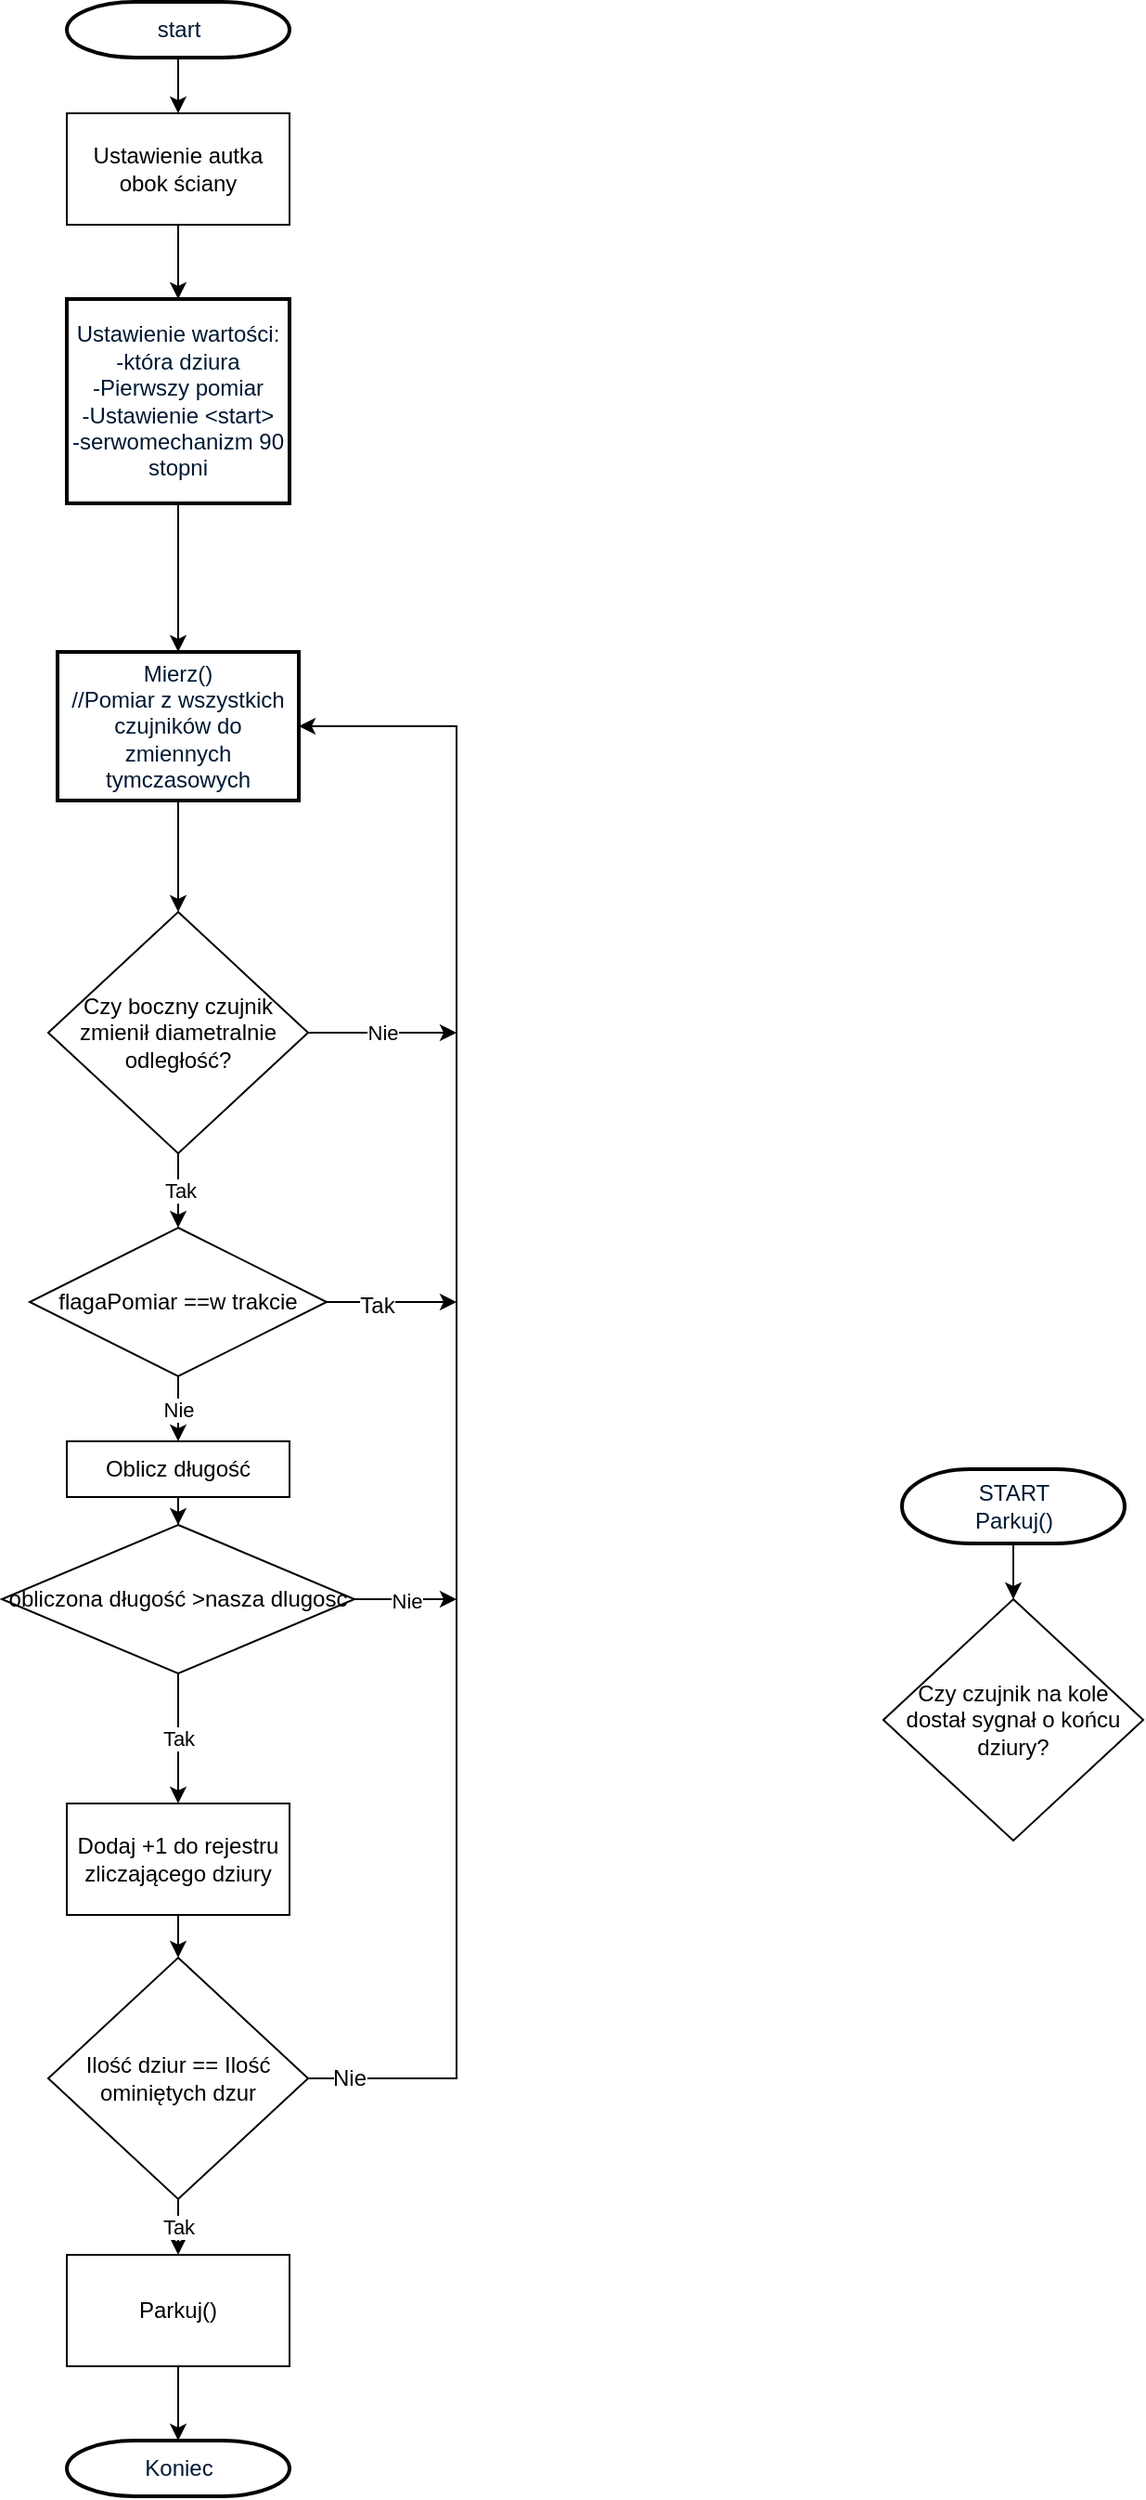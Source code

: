 <mxfile version="10.5.2" type="github"><diagram id="6a731a19-8d31-9384-78a2-239565b7b9f0" name="Page-1"><mxGraphModel dx="1154" dy="773" grid="1" gridSize="10" guides="1" tooltips="1" connect="1" arrows="1" fold="1" page="1" pageScale="1" pageWidth="1169" pageHeight="827" background="#ffffff" math="0" shadow="0"><root><mxCell id="0"/><mxCell id="1" parent="0"/><mxCell id="dl_xbwCIPaDJVR_apCqQ-15" value="" style="edgeStyle=orthogonalEdgeStyle;rounded=0;orthogonalLoop=1;jettySize=auto;html=1;" edge="1" parent="1" source="2" target="dl_xbwCIPaDJVR_apCqQ-13"><mxGeometry relative="1" as="geometry"/></mxCell><mxCell id="2" value="start" style="shape=mxgraph.flowchart.terminator;fillColor=#FFFFFF;strokeColor=#000000;strokeWidth=2;gradientColor=none;gradientDirection=north;fontColor=#001933;fontStyle=0;html=1;" parent="1" vertex="1"><mxGeometry x="260" y="60" width="120" height="30" as="geometry"/></mxCell><mxCell id="PQSF81R5UtBNz5-5ck5H-67" value="" style="edgeStyle=orthogonalEdgeStyle;rounded=0;orthogonalLoop=1;jettySize=auto;html=1;fontColor=#001933;" parent="1" source="PQSF81R5UtBNz5-5ck5H-64" target="PQSF81R5UtBNz5-5ck5H-66" edge="1"><mxGeometry relative="1" as="geometry"/></mxCell><mxCell id="PQSF81R5UtBNz5-5ck5H-64" value="&lt;div&gt;Ustawienie wartości:&lt;/div&gt;&lt;div&gt;-która dziura&lt;/div&gt;&lt;div&gt;-Pierwszy pomiar&lt;/div&gt;&lt;div&gt;-Ustawienie &amp;lt;start&amp;gt;&lt;/div&gt;&lt;div&gt;-serwomechanizm 90 stopni&lt;br&gt;&lt;/div&gt;" style="rounded=0;whiteSpace=wrap;html=1;strokeWidth=2;fillColor=#FFFFFF;fontColor=#001933;" parent="1" vertex="1"><mxGeometry x="260" y="220" width="120" height="110" as="geometry"/></mxCell><mxCell id="PQSF81R5UtBNz5-5ck5H-71" value="" style="edgeStyle=orthogonalEdgeStyle;rounded=0;orthogonalLoop=1;jettySize=auto;html=1;fontColor=#001933;entryX=0.5;entryY=0;entryDx=0;entryDy=0;" parent="1" source="PQSF81R5UtBNz5-5ck5H-66" target="dl_xbwCIPaDJVR_apCqQ-7" edge="1"><mxGeometry relative="1" as="geometry"><mxPoint x="320" y="530" as="targetPoint"/></mxGeometry></mxCell><mxCell id="PQSF81R5UtBNz5-5ck5H-66" value="Mierz() &lt;br&gt;//Pomiar z wszystkich czujników do zmiennych tymczasowych" style="rounded=0;whiteSpace=wrap;html=1;strokeWidth=2;fillColor=#FFFFFF;fontColor=#001933;" parent="1" vertex="1"><mxGeometry x="255" y="410" width="130" height="80" as="geometry"/></mxCell><mxCell id="dl_xbwCIPaDJVR_apCqQ-11" value="Nie" style="edgeStyle=orthogonalEdgeStyle;rounded=0;orthogonalLoop=1;jettySize=auto;html=1;" edge="1" parent="1" source="dl_xbwCIPaDJVR_apCqQ-7"><mxGeometry relative="1" as="geometry"><mxPoint x="470" y="615" as="targetPoint"/><Array as="points"><mxPoint x="420" y="615"/><mxPoint x="420" y="615"/></Array></mxGeometry></mxCell><mxCell id="dl_xbwCIPaDJVR_apCqQ-12" value="Tak" style="edgeStyle=orthogonalEdgeStyle;rounded=0;orthogonalLoop=1;jettySize=auto;html=1;" edge="1" parent="1" source="dl_xbwCIPaDJVR_apCqQ-7"><mxGeometry relative="1" as="geometry"><mxPoint x="320" y="720" as="targetPoint"/></mxGeometry></mxCell><mxCell id="dl_xbwCIPaDJVR_apCqQ-7" value="Czy boczny czujnik zmienił diametralnie odległość? " style="rhombus;whiteSpace=wrap;html=1;" vertex="1" parent="1"><mxGeometry x="250" y="550" width="140" height="130" as="geometry"/></mxCell><mxCell id="dl_xbwCIPaDJVR_apCqQ-18" value="" style="edgeStyle=orthogonalEdgeStyle;rounded=0;orthogonalLoop=1;jettySize=auto;html=1;" edge="1" parent="1" source="dl_xbwCIPaDJVR_apCqQ-10" target="dl_xbwCIPaDJVR_apCqQ-17"><mxGeometry relative="1" as="geometry"/></mxCell><mxCell id="dl_xbwCIPaDJVR_apCqQ-10" value="Dodaj +1 do rejestru zliczającego dziury" style="rounded=0;whiteSpace=wrap;html=1;" vertex="1" parent="1"><mxGeometry x="260" y="1030" width="120" height="60" as="geometry"/></mxCell><mxCell id="dl_xbwCIPaDJVR_apCqQ-14" value="" style="edgeStyle=orthogonalEdgeStyle;rounded=0;orthogonalLoop=1;jettySize=auto;html=1;" edge="1" parent="1" source="dl_xbwCIPaDJVR_apCqQ-13" target="PQSF81R5UtBNz5-5ck5H-64"><mxGeometry relative="1" as="geometry"/></mxCell><mxCell id="dl_xbwCIPaDJVR_apCqQ-13" value="Ustawienie autka obok ściany" style="rounded=0;whiteSpace=wrap;html=1;" vertex="1" parent="1"><mxGeometry x="260" y="120" width="120" height="60" as="geometry"/></mxCell><mxCell id="dl_xbwCIPaDJVR_apCqQ-22" value="Tak" style="edgeStyle=orthogonalEdgeStyle;rounded=0;orthogonalLoop=1;jettySize=auto;html=1;" edge="1" parent="1" source="dl_xbwCIPaDJVR_apCqQ-17" target="dl_xbwCIPaDJVR_apCqQ-21"><mxGeometry relative="1" as="geometry"/></mxCell><mxCell id="dl_xbwCIPaDJVR_apCqQ-49" value="" style="edgeStyle=orthogonalEdgeStyle;rounded=0;orthogonalLoop=1;jettySize=auto;html=1;entryX=1;entryY=0.5;entryDx=0;entryDy=0;" edge="1" parent="1" source="dl_xbwCIPaDJVR_apCqQ-17" target="PQSF81R5UtBNz5-5ck5H-66"><mxGeometry relative="1" as="geometry"><mxPoint x="470" y="450" as="targetPoint"/><Array as="points"><mxPoint x="470" y="1178"/><mxPoint x="470" y="450"/></Array></mxGeometry></mxCell><mxCell id="dl_xbwCIPaDJVR_apCqQ-50" value="Nie" style="text;html=1;resizable=0;points=[];align=center;verticalAlign=middle;labelBackgroundColor=#ffffff;" vertex="1" connectable="0" parent="dl_xbwCIPaDJVR_apCqQ-49"><mxGeometry x="-0.951" relative="1" as="geometry"><mxPoint as="offset"/></mxGeometry></mxCell><mxCell id="dl_xbwCIPaDJVR_apCqQ-17" value="Ilość dziur == Ilość ominiętych dzur" style="rhombus;whiteSpace=wrap;html=1;" vertex="1" parent="1"><mxGeometry x="250" y="1113" width="140" height="130" as="geometry"/></mxCell><mxCell id="dl_xbwCIPaDJVR_apCqQ-24" value="" style="edgeStyle=orthogonalEdgeStyle;rounded=0;orthogonalLoop=1;jettySize=auto;html=1;" edge="1" parent="1" source="dl_xbwCIPaDJVR_apCqQ-21" target="dl_xbwCIPaDJVR_apCqQ-23"><mxGeometry relative="1" as="geometry"/></mxCell><mxCell id="dl_xbwCIPaDJVR_apCqQ-21" value="Parkuj()" style="rounded=0;whiteSpace=wrap;html=1;" vertex="1" parent="1"><mxGeometry x="260" y="1273" width="120" height="60" as="geometry"/></mxCell><mxCell id="dl_xbwCIPaDJVR_apCqQ-23" value="&lt;div&gt;Koniec&lt;/div&gt;" style="shape=mxgraph.flowchart.terminator;fillColor=#FFFFFF;strokeColor=#000000;strokeWidth=2;gradientColor=none;gradientDirection=north;fontColor=#001933;fontStyle=0;html=1;" vertex="1" parent="1"><mxGeometry x="260" y="1373" width="120" height="30" as="geometry"/></mxCell><mxCell id="dl_xbwCIPaDJVR_apCqQ-29" value="" style="edgeStyle=orthogonalEdgeStyle;rounded=0;orthogonalLoop=1;jettySize=auto;html=1;" edge="1" parent="1" source="dl_xbwCIPaDJVR_apCqQ-26" target="dl_xbwCIPaDJVR_apCqQ-28"><mxGeometry relative="1" as="geometry"/></mxCell><mxCell id="dl_xbwCIPaDJVR_apCqQ-26" value="START&lt;br&gt;Parkuj() " style="shape=mxgraph.flowchart.terminator;fillColor=#FFFFFF;strokeColor=#000000;strokeWidth=2;gradientColor=none;gradientDirection=north;fontColor=#001933;fontStyle=0;html=1;" vertex="1" parent="1"><mxGeometry x="710" y="850" width="120" height="40" as="geometry"/></mxCell><mxCell id="dl_xbwCIPaDJVR_apCqQ-28" value="Czy czujnik na kole dostał sygnał o końcu dziury?" style="rhombus;whiteSpace=wrap;html=1;" vertex="1" parent="1"><mxGeometry x="700" y="920" width="140" height="130" as="geometry"/></mxCell><mxCell id="dl_xbwCIPaDJVR_apCqQ-33" value="" style="edgeStyle=orthogonalEdgeStyle;rounded=0;orthogonalLoop=1;jettySize=auto;html=1;" edge="1" parent="1" source="dl_xbwCIPaDJVR_apCqQ-31"><mxGeometry relative="1" as="geometry"><mxPoint x="470" y="760" as="targetPoint"/><Array as="points"><mxPoint x="450" y="760"/><mxPoint x="450" y="760"/></Array></mxGeometry></mxCell><mxCell id="dl_xbwCIPaDJVR_apCqQ-34" value="Tak" style="text;html=1;resizable=0;points=[];align=center;verticalAlign=middle;labelBackgroundColor=#ffffff;" vertex="1" connectable="0" parent="dl_xbwCIPaDJVR_apCqQ-33"><mxGeometry x="-0.25" y="-2" relative="1" as="geometry"><mxPoint as="offset"/></mxGeometry></mxCell><mxCell id="dl_xbwCIPaDJVR_apCqQ-41" value="Nie" style="edgeStyle=orthogonalEdgeStyle;rounded=0;orthogonalLoop=1;jettySize=auto;html=1;" edge="1" parent="1" source="dl_xbwCIPaDJVR_apCqQ-31" target="dl_xbwCIPaDJVR_apCqQ-36"><mxGeometry relative="1" as="geometry"/></mxCell><mxCell id="dl_xbwCIPaDJVR_apCqQ-31" value="flagaPomiar ==w trakcie" style="rhombus;whiteSpace=wrap;html=1;" vertex="1" parent="1"><mxGeometry x="240" y="720" width="160" height="80" as="geometry"/></mxCell><mxCell id="dl_xbwCIPaDJVR_apCqQ-43" value="" style="edgeStyle=orthogonalEdgeStyle;rounded=0;orthogonalLoop=1;jettySize=auto;html=1;" edge="1" parent="1" source="dl_xbwCIPaDJVR_apCqQ-36" target="dl_xbwCIPaDJVR_apCqQ-42"><mxGeometry relative="1" as="geometry"/></mxCell><mxCell id="dl_xbwCIPaDJVR_apCqQ-36" value="Oblicz długość" style="rounded=0;whiteSpace=wrap;html=1;" vertex="1" parent="1"><mxGeometry x="260" y="835" width="120" height="30" as="geometry"/></mxCell><mxCell id="dl_xbwCIPaDJVR_apCqQ-44" value="Tak" style="edgeStyle=orthogonalEdgeStyle;rounded=0;orthogonalLoop=1;jettySize=auto;html=1;" edge="1" parent="1" source="dl_xbwCIPaDJVR_apCqQ-42" target="dl_xbwCIPaDJVR_apCqQ-10"><mxGeometry relative="1" as="geometry"/></mxCell><mxCell id="dl_xbwCIPaDJVR_apCqQ-46" value="Nie" style="edgeStyle=orthogonalEdgeStyle;rounded=0;orthogonalLoop=1;jettySize=auto;html=1;" edge="1" parent="1" source="dl_xbwCIPaDJVR_apCqQ-42"><mxGeometry relative="1" as="geometry"><mxPoint x="470" y="920" as="targetPoint"/></mxGeometry></mxCell><mxCell id="dl_xbwCIPaDJVR_apCqQ-42" value="obliczona długość &amp;gt;nasza dlugosc " style="rhombus;whiteSpace=wrap;html=1;" vertex="1" parent="1"><mxGeometry x="225" y="880" width="190" height="80" as="geometry"/></mxCell></root></mxGraphModel></diagram></mxfile>
